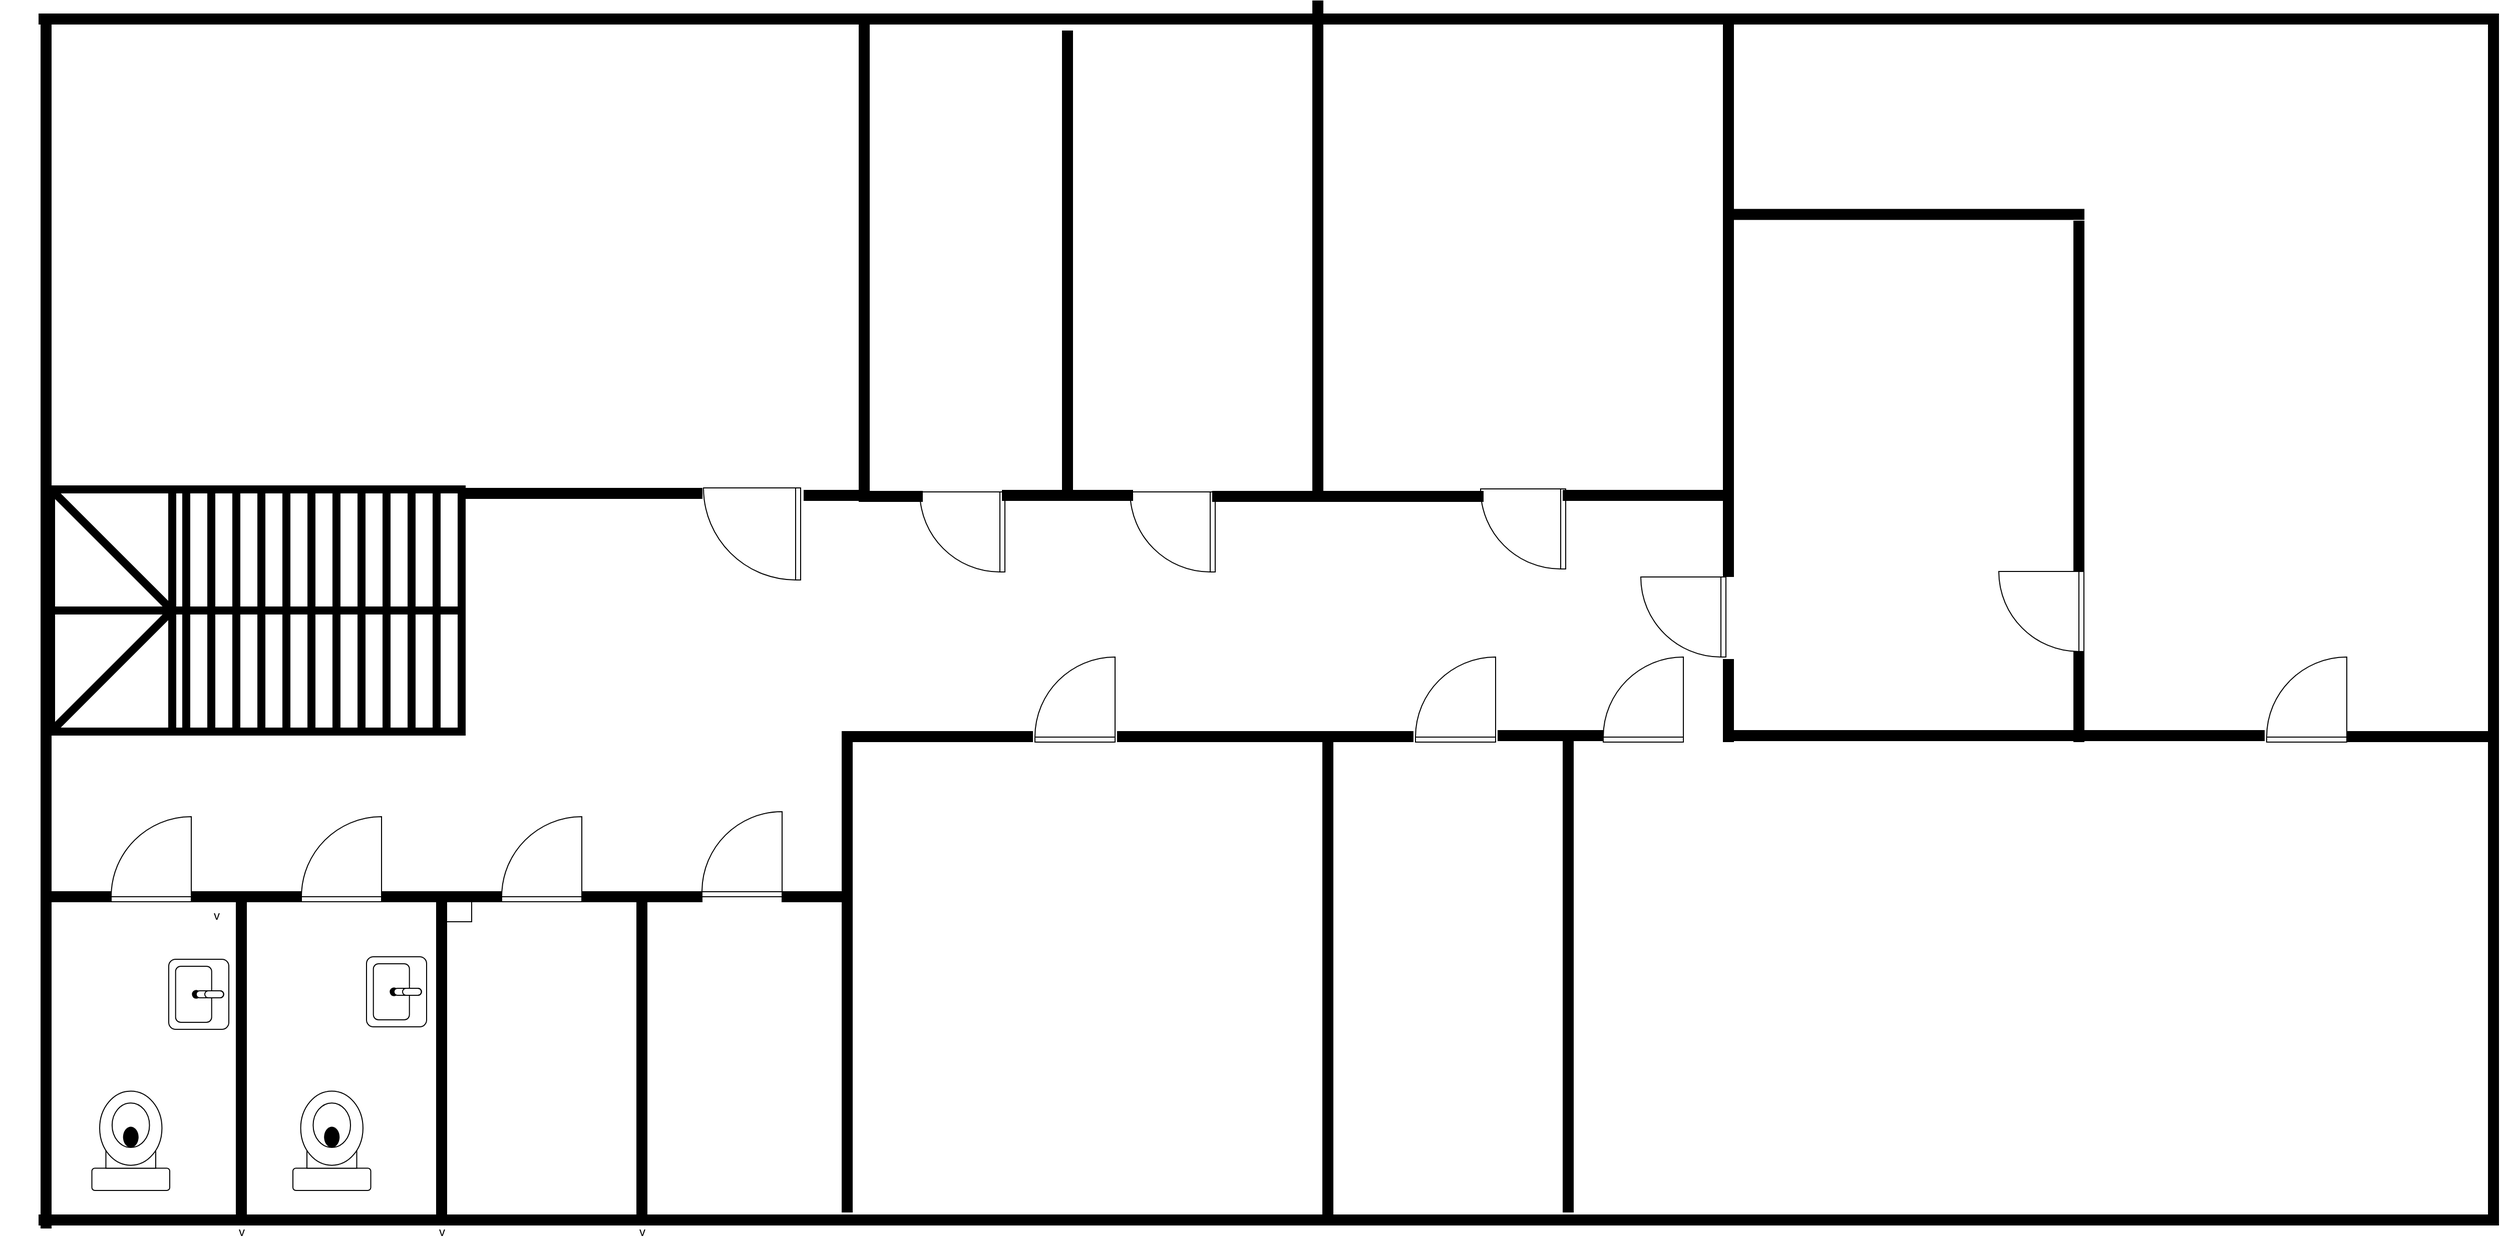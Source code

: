<mxfile version="24.0.5" type="github">
  <diagram name="Page-1" id="38b20595-45e3-9b7f-d5ca-b57f44c5b66d">
    <mxGraphModel dx="4097" dy="2120" grid="1" gridSize="10" guides="1" tooltips="1" connect="1" arrows="1" fold="1" page="1" pageScale="1" pageWidth="1169" pageHeight="827" background="none" math="0" shadow="0">
      <root>
        <mxCell id="0" />
        <mxCell id="1" parent="0" />
        <mxCell id="48ef80bc37b76060-128" value="" style="verticalLabelPosition=bottom;html=1;verticalAlign=top;align=center;strokeWidth=1;shape=mxgraph.floorplan.wallU;fillColor=#000000;rounded=0;shadow=0;comic=0;fontFamily=Verdana;fontSize=12;rotation=90;" parent="1" vertex="1">
          <mxGeometry x="1021" y="-380" width="1210" height="2456" as="geometry" />
        </mxCell>
        <mxCell id="48ef80bc37b76060-156" value="" style="verticalLabelPosition=bottom;html=1;verticalAlign=top;align=center;strokeWidth=1;shape=mxgraph.floorplan.wall;fillColor=#000000;direction=south;rounded=0;shadow=0;comic=0;fontFamily=Verdana;fontSize=12;" parent="1" vertex="1">
          <mxGeometry x="400" y="253" width="10" height="1203" as="geometry" />
        </mxCell>
        <mxCell id="48ef80bc37b76060-238" value="" style="verticalLabelPosition=bottom;html=1;verticalAlign=top;align=center;strokeWidth=1;shape=mxgraph.floorplan.wall;fillColor=#000000;rounded=0;shadow=0;comic=0;fontFamily=Verdana;fontSize=12;" parent="1" vertex="1">
          <mxGeometry x="1227" y="720" width="53" height="10" as="geometry" />
        </mxCell>
        <mxCell id="48ef80bc37b76060-255" value="" style="verticalLabelPosition=bottom;html=1;verticalAlign=top;align=center;strokeWidth=1;shape=mxgraph.floorplan.doorLeft;rounded=0;shadow=0;comic=0;fontFamily=Verdana;fontSize=12;rotation=90;flipV=1;flipH=1;direction=west;" parent="1" vertex="1">
          <mxGeometry x="1280" y="718" width="80" height="85" as="geometry" />
        </mxCell>
        <mxCell id="48ef80bc37b76060-318" value="" style="verticalLabelPosition=bottom;html=1;verticalAlign=top;align=center;strokeWidth=1;shape=mxgraph.floorplan.wall;fillColor=#000000;direction=south;rounded=0;shadow=0;comic=0;fontFamily=Verdana;fontSize=12;" parent="1" vertex="1">
          <mxGeometry x="1420" y="260" width="10" height="467" as="geometry" />
        </mxCell>
        <mxCell id="48ef80bc37b76060-327" value="" style="verticalLabelPosition=bottom;html=1;verticalAlign=top;align=center;strokeWidth=1;shape=mxgraph.floorplan.wall;fillColor=#000000;direction=south;rounded=0;shadow=0;comic=0;fontFamily=Verdana;fontSize=12;" parent="1" vertex="1">
          <mxGeometry x="1217" y="247" width="10" height="483" as="geometry" />
        </mxCell>
        <mxCell id="NKCFmdgks-fXZjioM6Jo-4" value="" style="verticalLabelPosition=bottom;html=1;verticalAlign=top;align=center;strokeWidth=1;shape=mxgraph.floorplan.toilet;rounded=0;shadow=0;comic=0;fontFamily=Verdana;fontSize=12;rotation=-90;direction=north;" parent="1" vertex="1">
          <mxGeometry x="440" y="1330" width="99.25" height="77.75" as="geometry" />
        </mxCell>
        <mxCell id="NKCFmdgks-fXZjioM6Jo-5" value="" style="verticalLabelPosition=bottom;html=1;verticalAlign=top;align=center;strokeWidth=1;shape=mxgraph.floorplan.wall;fillColor=#000000;rounded=0;shadow=0;comic=0;fontFamily=Verdana;fontSize=12;" parent="1" vertex="1">
          <mxGeometry x="820" y="717" width="240" height="10" as="geometry" />
        </mxCell>
        <mxCell id="NKCFmdgks-fXZjioM6Jo-7" value="" style="verticalLabelPosition=bottom;html=1;verticalAlign=top;align=center;strokeWidth=1;shape=mxgraph.floorplan.doorLeft;rounded=0;shadow=0;comic=0;fillColor=#FFFFFF;fontFamily=Verdana;fontSize=12;rotation=90;" parent="1" vertex="1">
          <mxGeometry x="1070" y="720" width="92" height="85" as="geometry" />
        </mxCell>
        <mxCell id="NKCFmdgks-fXZjioM6Jo-11" value="" style="verticalLabelPosition=bottom;html=1;verticalAlign=top;align=center;strokeWidth=1;shape=mxgraph.floorplan.sink_2;rounded=0;shadow=0;comic=0;fontFamily=Verdana;fontSize=12;rotation=90;" parent="1" vertex="1">
          <mxGeometry x="522.5" y="1192.5" width="70" height="60" as="geometry" />
        </mxCell>
        <mxCell id="NKCFmdgks-fXZjioM6Jo-16" value="" style="verticalLabelPosition=bottom;html=1;verticalAlign=top;align=center;strokeWidth=1;shape=mxgraph.floorplan.wall;fillColor=#000000;direction=west;rounded=0;shadow=0;comic=0;fontFamily=Verdana;fontSize=12;" parent="1" vertex="1">
          <mxGeometry x="1162" y="719" width="58" height="10" as="geometry" />
        </mxCell>
        <mxCell id="NKCFmdgks-fXZjioM6Jo-31" value="" style="verticalLabelPosition=bottom;html=1;verticalAlign=top;align=center;shape=mxgraph.floorplan.stairsRest;direction=west;strokeWidth=8;" parent="1" vertex="1">
          <mxGeometry x="410" y="718" width="410" height="242" as="geometry" />
        </mxCell>
        <mxCell id="NKCFmdgks-fXZjioM6Jo-32" value="" style="verticalLabelPosition=bottom;html=1;verticalAlign=top;align=center;shape=mxgraph.floorplan.wall;fillColor=strokeColor;direction=south;" parent="1" vertex="1">
          <mxGeometry x="1200" y="960" width="10" height="480" as="geometry" />
        </mxCell>
        <mxCell id="NKCFmdgks-fXZjioM6Jo-33" value="v" style="verticalLabelPosition=bottom;html=1;verticalAlign=top;align=center;shape=mxgraph.floorplan.wall;fillColor=strokeColor;direction=south;" parent="1" vertex="1">
          <mxGeometry x="360" y="1120" width="480" height="326" as="geometry" />
        </mxCell>
        <mxCell id="NKCFmdgks-fXZjioM6Jo-35" value="v" style="verticalLabelPosition=bottom;html=1;verticalAlign=top;align=center;shape=mxgraph.floorplan.wall;fillColor=strokeColor;direction=south;" parent="1" vertex="1">
          <mxGeometry x="760" y="1120" width="480" height="326" as="geometry" />
        </mxCell>
        <mxCell id="NKCFmdgks-fXZjioM6Jo-36" value="v" style="verticalLabelPosition=bottom;html=1;verticalAlign=top;align=center;shape=mxgraph.floorplan.wall;fillColor=strokeColor;direction=south;" parent="1" vertex="1">
          <mxGeometry x="560" y="1120" width="480" height="326" as="geometry" />
        </mxCell>
        <mxCell id="NKCFmdgks-fXZjioM6Jo-37" value="" style="verticalLabelPosition=bottom;html=1;verticalAlign=top;align=center;shape=mxgraph.floorplan.doorLeft;aspect=fixed;direction=west;" parent="1" vertex="1">
          <mxGeometry x="1060" y="1040" width="80" height="85" as="geometry" />
        </mxCell>
        <mxCell id="NKCFmdgks-fXZjioM6Jo-39" value="" style="verticalLabelPosition=bottom;html=1;verticalAlign=top;align=center;shape=mxgraph.floorplan.wall;fillColor=strokeColor;" parent="1" vertex="1">
          <mxGeometry x="1140" y="1120" width="60" height="10" as="geometry" />
        </mxCell>
        <mxCell id="NKCFmdgks-fXZjioM6Jo-41" value="" style="verticalLabelPosition=bottom;html=1;verticalAlign=top;align=center;shape=mxgraph.floorplan.wall;fillColor=strokeColor;" parent="1" vertex="1">
          <mxGeometry x="1000" y="1120" width="60" height="10" as="geometry" />
        </mxCell>
        <mxCell id="NKCFmdgks-fXZjioM6Jo-46" style="edgeStyle=orthogonalEdgeStyle;rounded=0;orthogonalLoop=1;jettySize=auto;html=1;" parent="1" source="NKCFmdgks-fXZjioM6Jo-42" target="NKCFmdgks-fXZjioM6Jo-36" edge="1">
          <mxGeometry relative="1" as="geometry" />
        </mxCell>
        <mxCell id="NKCFmdgks-fXZjioM6Jo-42" value="" style="verticalLabelPosition=bottom;html=1;verticalAlign=top;align=center;shape=mxgraph.floorplan.wall;fillColor=strokeColor;" parent="1" vertex="1">
          <mxGeometry x="800" y="1120" width="60" height="10" as="geometry" />
        </mxCell>
        <mxCell id="NKCFmdgks-fXZjioM6Jo-43" value="" style="verticalLabelPosition=bottom;html=1;verticalAlign=top;align=center;shape=mxgraph.floorplan.wall;fillColor=strokeColor;" parent="1" vertex="1">
          <mxGeometry x="940" y="1120" width="60" height="10" as="geometry" />
        </mxCell>
        <mxCell id="NKCFmdgks-fXZjioM6Jo-44" value="" style="verticalLabelPosition=bottom;html=1;verticalAlign=top;align=center;shape=mxgraph.floorplan.doorLeft;aspect=fixed;direction=west;" parent="1" vertex="1">
          <mxGeometry x="660" y="1045" width="80" height="85" as="geometry" />
        </mxCell>
        <mxCell id="NKCFmdgks-fXZjioM6Jo-45" value="" style="verticalLabelPosition=bottom;html=1;verticalAlign=top;align=center;shape=mxgraph.floorplan.wall;fillColor=strokeColor;" parent="1" vertex="1">
          <mxGeometry x="600" y="1120" width="60" height="10" as="geometry" />
        </mxCell>
        <mxCell id="NKCFmdgks-fXZjioM6Jo-47" value="v" style="verticalLabelPosition=bottom;html=1;verticalAlign=top;align=center;shape=mxgraph.floorplan.wall;fillColor=strokeColor;" parent="1" vertex="1">
          <mxGeometry x="550" y="1120" width="50" height="10" as="geometry" />
        </mxCell>
        <mxCell id="NKCFmdgks-fXZjioM6Jo-48" value="" style="verticalLabelPosition=bottom;html=1;verticalAlign=top;align=center;shape=mxgraph.floorplan.doorLeft;aspect=fixed;direction=west;" parent="1" vertex="1">
          <mxGeometry x="860" y="1045" width="80" height="85" as="geometry" />
        </mxCell>
        <mxCell id="NKCFmdgks-fXZjioM6Jo-49" value="" style="verticalLabelPosition=bottom;html=1;verticalAlign=top;align=center;shape=mxgraph.floorplan.wall;fillColor=strokeColor;" parent="1" vertex="1">
          <mxGeometry x="410" y="1120" width="60" height="10" as="geometry" />
        </mxCell>
        <mxCell id="NKCFmdgks-fXZjioM6Jo-50" value="" style="verticalLabelPosition=bottom;html=1;verticalAlign=top;align=center;shape=mxgraph.floorplan.doorLeft;aspect=fixed;direction=west;" parent="1" vertex="1">
          <mxGeometry x="470" y="1045" width="80" height="85" as="geometry" />
        </mxCell>
        <mxCell id="NKCFmdgks-fXZjioM6Jo-51" value="" style="verticalLabelPosition=bottom;html=1;verticalAlign=top;align=center;shape=mxgraph.floorplan.wall;fillColor=strokeColor;" parent="1" vertex="1">
          <mxGeometry x="740" y="1120" width="60" height="10" as="geometry" />
        </mxCell>
        <mxCell id="NKCFmdgks-fXZjioM6Jo-52" value="" style="verticalLabelPosition=bottom;html=1;verticalAlign=top;align=center;strokeWidth=1;shape=mxgraph.floorplan.toilet;rounded=0;shadow=0;comic=0;fontFamily=Verdana;fontSize=12;rotation=-90;direction=north;" parent="1" vertex="1">
          <mxGeometry x="640.75" y="1330" width="99.25" height="77.75" as="geometry" />
        </mxCell>
        <mxCell id="NKCFmdgks-fXZjioM6Jo-53" value="" style="verticalLabelPosition=bottom;html=1;verticalAlign=top;align=center;strokeWidth=1;shape=mxgraph.floorplan.sink_2;rounded=0;shadow=0;comic=0;fontFamily=Verdana;fontSize=12;rotation=90;" parent="1" vertex="1">
          <mxGeometry x="720" y="1190" width="70" height="60" as="geometry" />
        </mxCell>
        <mxCell id="NKCFmdgks-fXZjioM6Jo-54" value="" style="verticalLabelPosition=bottom;html=1;verticalAlign=top;align=center;strokeWidth=1;shape=mxgraph.floorplan.wall;fillColor=#000000;direction=south;rounded=0;shadow=0;comic=0;fontFamily=Verdana;fontSize=12;" parent="1" vertex="1">
          <mxGeometry x="1670" y="230" width="10" height="490" as="geometry" />
        </mxCell>
        <mxCell id="NKCFmdgks-fXZjioM6Jo-55" value="" style="verticalLabelPosition=bottom;html=1;verticalAlign=top;align=center;strokeWidth=1;shape=mxgraph.floorplan.wall;fillColor=#000000;direction=south;rounded=0;shadow=0;comic=0;fontFamily=Verdana;fontSize=12;" parent="1" vertex="1">
          <mxGeometry x="2080" y="252" width="10" height="553" as="geometry" />
        </mxCell>
        <mxCell id="cE951n0SnukcfVOSbf7h-1" value="" style="verticalLabelPosition=bottom;html=1;verticalAlign=top;align=center;strokeWidth=1;shape=mxgraph.floorplan.wall;fillColor=#000000;direction=south;rounded=0;shadow=0;comic=0;fontFamily=Verdana;fontSize=12;" vertex="1" parent="1">
          <mxGeometry x="2430" y="450" width="10" height="350" as="geometry" />
        </mxCell>
        <mxCell id="cE951n0SnukcfVOSbf7h-2" value="" style="verticalLabelPosition=bottom;html=1;verticalAlign=top;align=center;strokeWidth=1;shape=mxgraph.floorplan.doorLeft;rounded=0;shadow=0;comic=0;fontFamily=Verdana;fontSize=12;rotation=90;flipV=1;flipH=1;direction=west;" vertex="1" parent="1">
          <mxGeometry x="2000" y="803" width="80" height="85" as="geometry" />
        </mxCell>
        <mxCell id="cE951n0SnukcfVOSbf7h-3" value="" style="verticalLabelPosition=bottom;html=1;verticalAlign=top;align=center;strokeWidth=1;shape=mxgraph.floorplan.wall;fillColor=#000000;direction=south;rounded=0;shadow=0;comic=0;fontFamily=Verdana;fontSize=12;" vertex="1" parent="1">
          <mxGeometry x="1920" y="960" width="10" height="480" as="geometry" />
        </mxCell>
        <mxCell id="cE951n0SnukcfVOSbf7h-4" value="" style="verticalLabelPosition=bottom;html=1;verticalAlign=top;align=center;strokeWidth=1;shape=mxgraph.floorplan.wall;fillColor=#000000;direction=south;rounded=0;shadow=0;comic=0;fontFamily=Verdana;fontSize=12;" vertex="1" parent="1">
          <mxGeometry x="1430" y="960" width="510" height="490" as="geometry" />
        </mxCell>
        <mxCell id="cE951n0SnukcfVOSbf7h-5" value="" style="verticalLabelPosition=bottom;html=1;verticalAlign=top;align=center;strokeWidth=1;shape=mxgraph.floorplan.doorLeft;rounded=0;shadow=0;comic=0;fontFamily=Verdana;fontSize=12;rotation=90;flipV=1;flipH=1;direction=north;" vertex="1" parent="1">
          <mxGeometry x="1770" y="888" width="85" height="80" as="geometry" />
        </mxCell>
        <mxCell id="cE951n0SnukcfVOSbf7h-6" value="" style="verticalLabelPosition=bottom;html=1;verticalAlign=top;align=center;strokeWidth=1;shape=mxgraph.floorplan.doorLeft;rounded=0;shadow=0;comic=0;fontFamily=Verdana;fontSize=12;rotation=90;flipV=1;flipH=1;direction=north;" vertex="1" parent="1">
          <mxGeometry x="1390" y="888" width="85" height="80" as="geometry" />
        </mxCell>
        <mxCell id="cE951n0SnukcfVOSbf7h-7" value="" style="verticalLabelPosition=bottom;html=1;verticalAlign=top;align=center;strokeWidth=1;shape=mxgraph.floorplan.wall;fillColor=#000000;direction=west;rounded=0;shadow=0;comic=0;fontFamily=Verdana;fontSize=12;" vertex="1" parent="1">
          <mxGeometry x="1200" y="960" width="190" height="10" as="geometry" />
        </mxCell>
        <mxCell id="cE951n0SnukcfVOSbf7h-8" value="" style="verticalLabelPosition=bottom;html=1;verticalAlign=top;align=center;strokeWidth=1;shape=mxgraph.floorplan.wall;fillColor=#000000;direction=west;rounded=0;shadow=0;comic=0;fontFamily=Verdana;fontSize=12;" vertex="1" parent="1">
          <mxGeometry x="1475" y="960" width="205" height="10" as="geometry" />
        </mxCell>
        <mxCell id="cE951n0SnukcfVOSbf7h-9" value="" style="verticalLabelPosition=bottom;html=1;verticalAlign=top;align=center;strokeWidth=1;shape=mxgraph.floorplan.wall;fillColor=#000000;direction=west;rounded=0;shadow=0;comic=0;fontFamily=Verdana;fontSize=12;" vertex="1" parent="1">
          <mxGeometry x="1680" y="960" width="90" height="10" as="geometry" />
        </mxCell>
        <mxCell id="cE951n0SnukcfVOSbf7h-10" value="" style="verticalLabelPosition=bottom;html=1;verticalAlign=top;align=center;strokeWidth=1;shape=mxgraph.floorplan.wall;fillColor=#000000;direction=west;rounded=0;shadow=0;comic=0;fontFamily=Verdana;fontSize=12;" vertex="1" parent="1">
          <mxGeometry x="1855" y="959" width="65" height="10" as="geometry" />
        </mxCell>
        <mxCell id="cE951n0SnukcfVOSbf7h-11" value="" style="verticalLabelPosition=bottom;html=1;verticalAlign=top;align=center;strokeWidth=1;shape=mxgraph.floorplan.wall;fillColor=#000000;rounded=0;shadow=0;comic=0;fontFamily=Verdana;fontSize=12;" vertex="1" parent="1">
          <mxGeometry x="1360" y="719" width="130" height="10" as="geometry" />
        </mxCell>
        <mxCell id="cE951n0SnukcfVOSbf7h-12" value="" style="verticalLabelPosition=bottom;html=1;verticalAlign=top;align=center;strokeWidth=1;shape=mxgraph.floorplan.doorLeft;rounded=0;shadow=0;comic=0;fontFamily=Verdana;fontSize=12;rotation=90;flipV=1;flipH=1;direction=west;" vertex="1" parent="1">
          <mxGeometry x="1490" y="718" width="80" height="85" as="geometry" />
        </mxCell>
        <mxCell id="cE951n0SnukcfVOSbf7h-13" value="" style="verticalLabelPosition=bottom;html=1;verticalAlign=top;align=center;strokeWidth=1;shape=mxgraph.floorplan.wall;fillColor=#000000;rounded=0;shadow=0;comic=0;fontFamily=Verdana;fontSize=12;" vertex="1" parent="1">
          <mxGeometry x="1570" y="720" width="270" height="10" as="geometry" />
        </mxCell>
        <mxCell id="cE951n0SnukcfVOSbf7h-14" value="" style="verticalLabelPosition=bottom;html=1;verticalAlign=top;align=center;strokeWidth=1;shape=mxgraph.floorplan.doorLeft;rounded=0;shadow=0;comic=0;fontFamily=Verdana;fontSize=12;rotation=90;flipV=1;flipH=1;direction=west;" vertex="1" parent="1">
          <mxGeometry x="1840" y="715" width="80" height="85" as="geometry" />
        </mxCell>
        <mxCell id="cE951n0SnukcfVOSbf7h-15" value="" style="verticalLabelPosition=bottom;html=1;verticalAlign=top;align=center;strokeWidth=1;shape=mxgraph.floorplan.wall;fillColor=#000000;rounded=0;shadow=0;comic=0;fontFamily=Verdana;fontSize=12;" vertex="1" parent="1">
          <mxGeometry x="1920" y="719" width="160" height="10" as="geometry" />
        </mxCell>
        <mxCell id="cE951n0SnukcfVOSbf7h-16" value="" style="verticalLabelPosition=bottom;html=1;verticalAlign=top;align=center;strokeWidth=1;shape=mxgraph.floorplan.wall;fillColor=#000000;direction=west;rounded=0;shadow=0;comic=0;fontFamily=Verdana;fontSize=12;" vertex="1" parent="1">
          <mxGeometry x="2080" y="959" width="540" height="10" as="geometry" />
        </mxCell>
        <mxCell id="cE951n0SnukcfVOSbf7h-17" value="" style="verticalLabelPosition=bottom;html=1;verticalAlign=top;align=center;strokeWidth=1;shape=mxgraph.floorplan.doorLeft;rounded=0;shadow=0;comic=0;fontFamily=Verdana;fontSize=12;rotation=90;flipV=1;flipH=1;direction=north;" vertex="1" parent="1">
          <mxGeometry x="1957.5" y="888" width="85" height="80" as="geometry" />
        </mxCell>
        <mxCell id="cE951n0SnukcfVOSbf7h-18" value="" style="verticalLabelPosition=bottom;html=1;verticalAlign=top;align=center;strokeWidth=1;shape=mxgraph.floorplan.wall;fillColor=#000000;direction=west;rounded=0;shadow=0;comic=0;fontFamily=Verdana;fontSize=12;" vertex="1" parent="1">
          <mxGeometry x="2090" y="440" width="350" height="6.5" as="geometry" />
        </mxCell>
        <mxCell id="cE951n0SnukcfVOSbf7h-19" value="" style="verticalLabelPosition=bottom;html=1;verticalAlign=top;align=center;strokeWidth=1;shape=mxgraph.floorplan.wall;fillColor=#000000;direction=west;rounded=0;shadow=0;comic=0;fontFamily=Verdana;fontSize=12;" vertex="1" parent="1">
          <mxGeometry x="1920" y="958" width="40" height="12" as="geometry" />
        </mxCell>
        <mxCell id="cE951n0SnukcfVOSbf7h-20" value="" style="verticalLabelPosition=bottom;html=1;verticalAlign=top;align=center;strokeWidth=1;shape=mxgraph.floorplan.wall;fillColor=#000000;direction=south;rounded=0;shadow=0;comic=0;fontFamily=Verdana;fontSize=12;" vertex="1" parent="1">
          <mxGeometry x="2080" y="888" width="10" height="82" as="geometry" />
        </mxCell>
        <mxCell id="cE951n0SnukcfVOSbf7h-21" value="" style="verticalLabelPosition=bottom;html=1;verticalAlign=top;align=center;strokeWidth=1;shape=mxgraph.floorplan.doorLeft;rounded=0;shadow=0;comic=0;fontFamily=Verdana;fontSize=12;rotation=90;flipV=1;flipH=1;direction=west;" vertex="1" parent="1">
          <mxGeometry x="2357.5" y="797.5" width="80" height="85" as="geometry" />
        </mxCell>
        <mxCell id="cE951n0SnukcfVOSbf7h-22" value="" style="verticalLabelPosition=bottom;html=1;verticalAlign=top;align=center;strokeWidth=1;shape=mxgraph.floorplan.wall;fillColor=#000000;direction=south;rounded=0;shadow=0;comic=0;fontFamily=Verdana;fontSize=12;" vertex="1" parent="1">
          <mxGeometry x="2430" y="880" width="10" height="90" as="geometry" />
        </mxCell>
        <mxCell id="cE951n0SnukcfVOSbf7h-23" value="" style="verticalLabelPosition=bottom;html=1;verticalAlign=top;align=center;strokeWidth=1;shape=mxgraph.floorplan.doorLeft;rounded=0;shadow=0;comic=0;fontFamily=Verdana;fontSize=12;rotation=90;flipV=1;flipH=1;direction=north;" vertex="1" parent="1">
          <mxGeometry x="2620" y="888" width="85" height="80" as="geometry" />
        </mxCell>
        <mxCell id="cE951n0SnukcfVOSbf7h-24" value="" style="verticalLabelPosition=bottom;html=1;verticalAlign=top;align=center;strokeWidth=1;shape=mxgraph.floorplan.wall;fillColor=#000000;direction=west;rounded=0;shadow=0;comic=0;fontFamily=Verdana;fontSize=12;" vertex="1" parent="1">
          <mxGeometry x="2702.5" y="960" width="147.5" height="10" as="geometry" />
        </mxCell>
      </root>
    </mxGraphModel>
  </diagram>
</mxfile>
